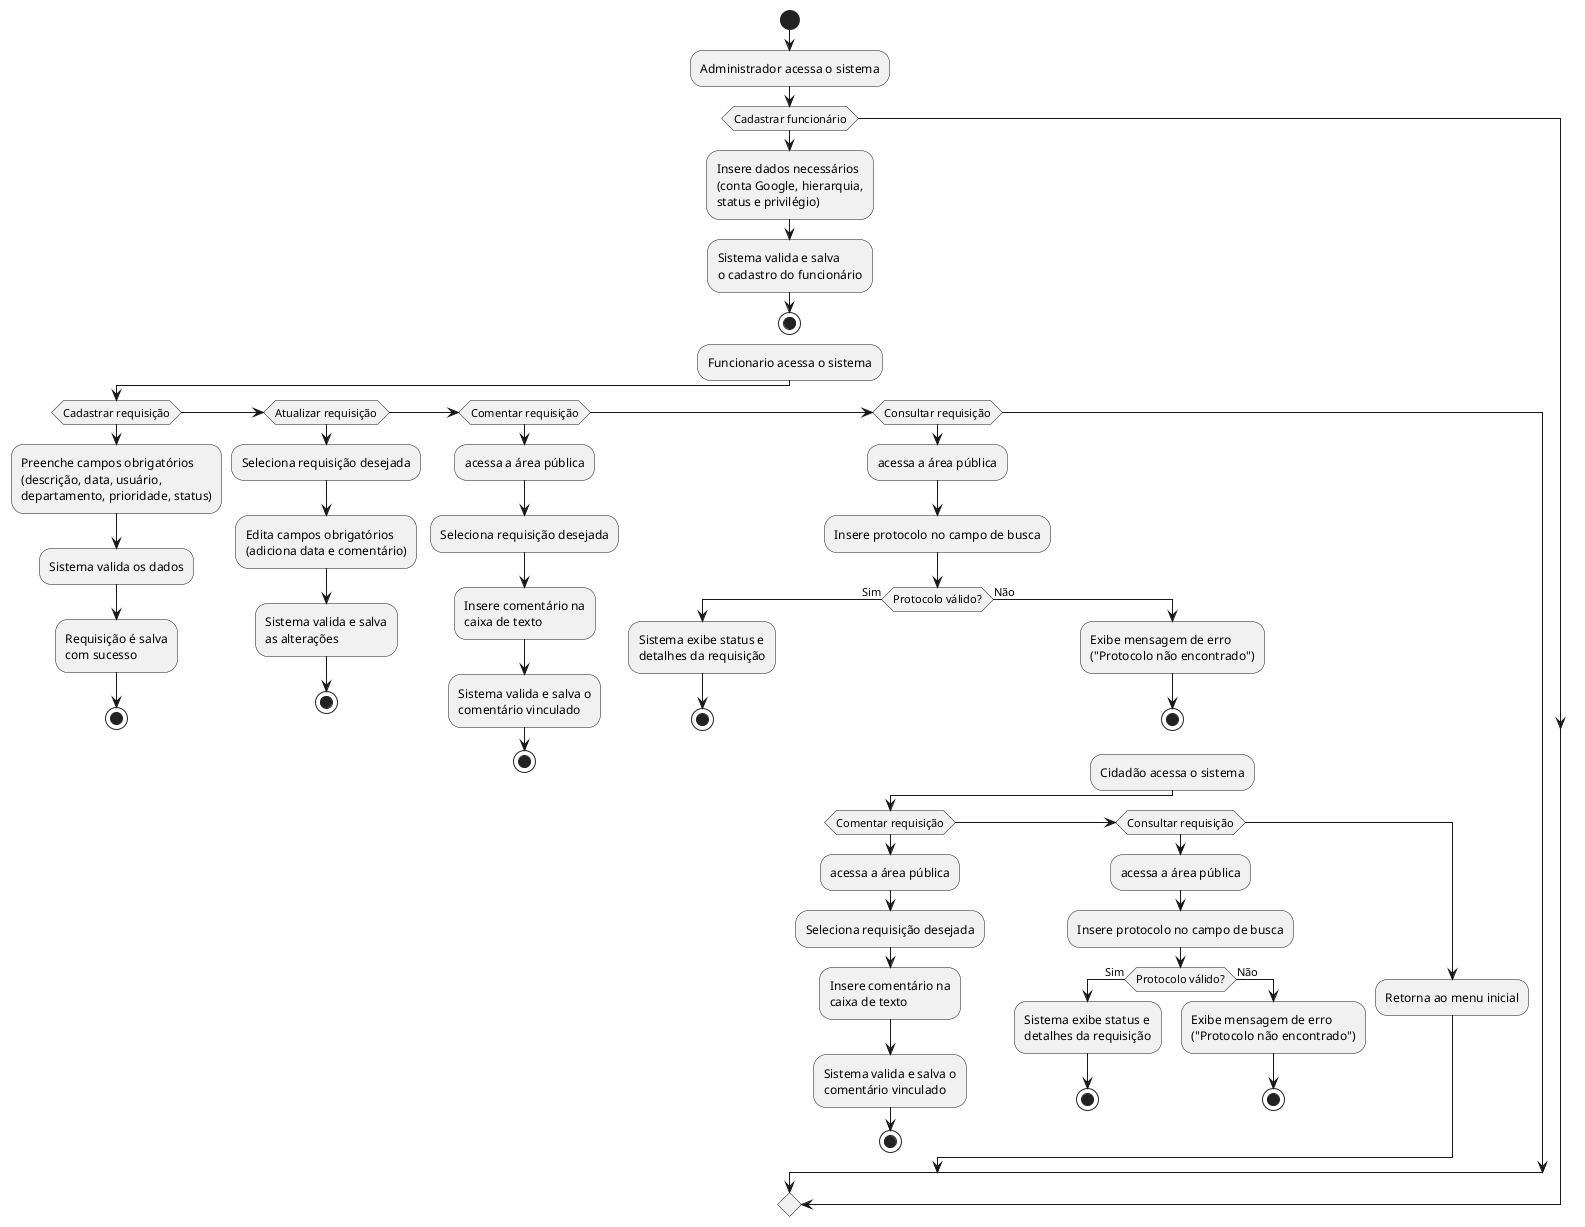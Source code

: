 @startuml
start
:Administrador acessa o sistema;
if (Cadastrar funcionário)
    :Insere dados necessários\n(conta Google, hierarquia,\nstatus e privilégio);
    :Sistema valida e salva\no cadastro do funcionário;
    stop

:Funcionario acessa o sistema;

if (Cadastrar requisição)
    :Preenche campos obrigatórios\n(descrição, data, usuário,\ndepartamento, prioridade, status);
    :Sistema valida os dados;
    :Requisição é salva\ncom sucesso;
    stop
else if (Atualizar requisição)
    :Seleciona requisição desejada;
    :Edita campos obrigatórios\n(adiciona data e comentário);
    :Sistema valida e salva\nas alterações;
    stop
else if (Comentar requisição)
    :acessa a área pública;
    :Seleciona requisição desejada;
    :Insere comentário na\ncaixa de texto;
    :Sistema valida e salva o\ncomentário vinculado;
    stop
else if (Consultar requisição)
    :acessa a área pública;
    :Insere protocolo no campo de busca;
    if (Protocolo válido?) then (Sim)
        :Sistema exibe status e\ndetalhes da requisição;
        stop
    else (Não)
        :Exibe mensagem de erro\n("Protocolo não encontrado");
        stop
:Cidadão acessa o sistema;
if (Comentar requisição)
    :acessa a área pública;
    :Seleciona requisição desejada;
    :Insere comentário na\ncaixa de texto;
    :Sistema valida e salva o\ncomentário vinculado;
    stop
else if (Consultar requisição)
    :acessa a área pública;
    :Insere protocolo no campo de busca;
    if (Protocolo válido?) then (Sim)
        :Sistema exibe status e\ndetalhes da requisição;
        stop
    else (Não)
        :Exibe mensagem de erro\n("Protocolo não encontrado");
        stop
    endif
else
    :Retorna ao menu inicial;
endif
@enduml
